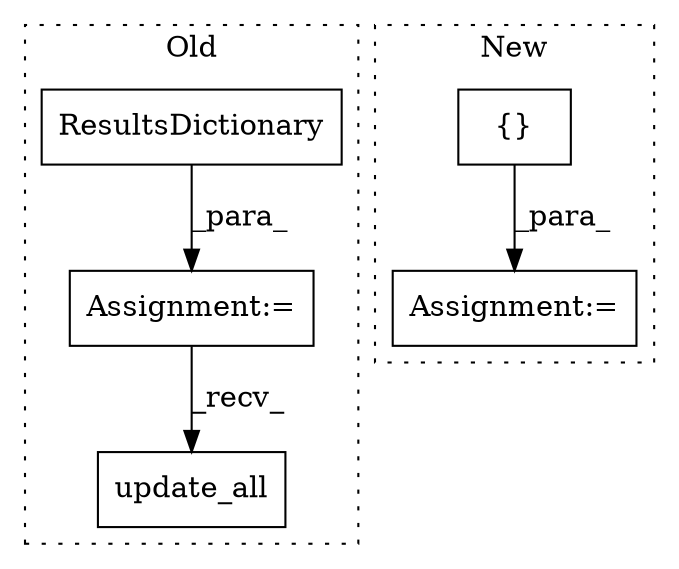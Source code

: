 digraph G {
subgraph cluster0 {
1 [label="update_all" a="32" s="4594,4612" l="11,1" shape="box"];
4 [label="ResultsDictionary" a="32" s="4417" l="19" shape="box"];
5 [label="Assignment:=" a="7" s="4416" l="1" shape="box"];
label = "Old";
style="dotted";
}
subgraph cluster1 {
2 [label="{}" a="4" s="4796" l="2" shape="box"];
3 [label="Assignment:=" a="7" s="4786" l="1" shape="box"];
label = "New";
style="dotted";
}
2 -> 3 [label="_para_"];
4 -> 5 [label="_para_"];
5 -> 1 [label="_recv_"];
}